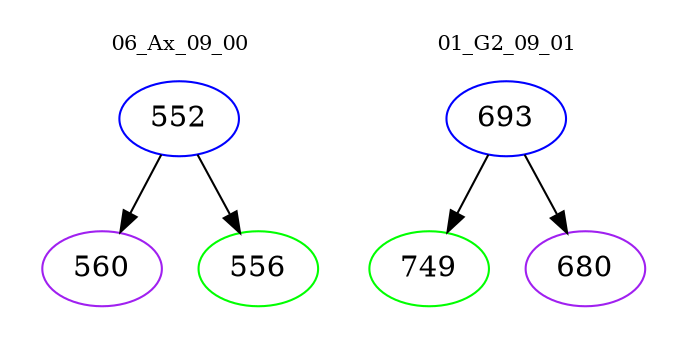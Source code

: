digraph{
subgraph cluster_0 {
color = white
label = "06_Ax_09_00";
fontsize=10;
T0_552 [label="552", color="blue"]
T0_552 -> T0_560 [color="black"]
T0_560 [label="560", color="purple"]
T0_552 -> T0_556 [color="black"]
T0_556 [label="556", color="green"]
}
subgraph cluster_1 {
color = white
label = "01_G2_09_01";
fontsize=10;
T1_693 [label="693", color="blue"]
T1_693 -> T1_749 [color="black"]
T1_749 [label="749", color="green"]
T1_693 -> T1_680 [color="black"]
T1_680 [label="680", color="purple"]
}
}
